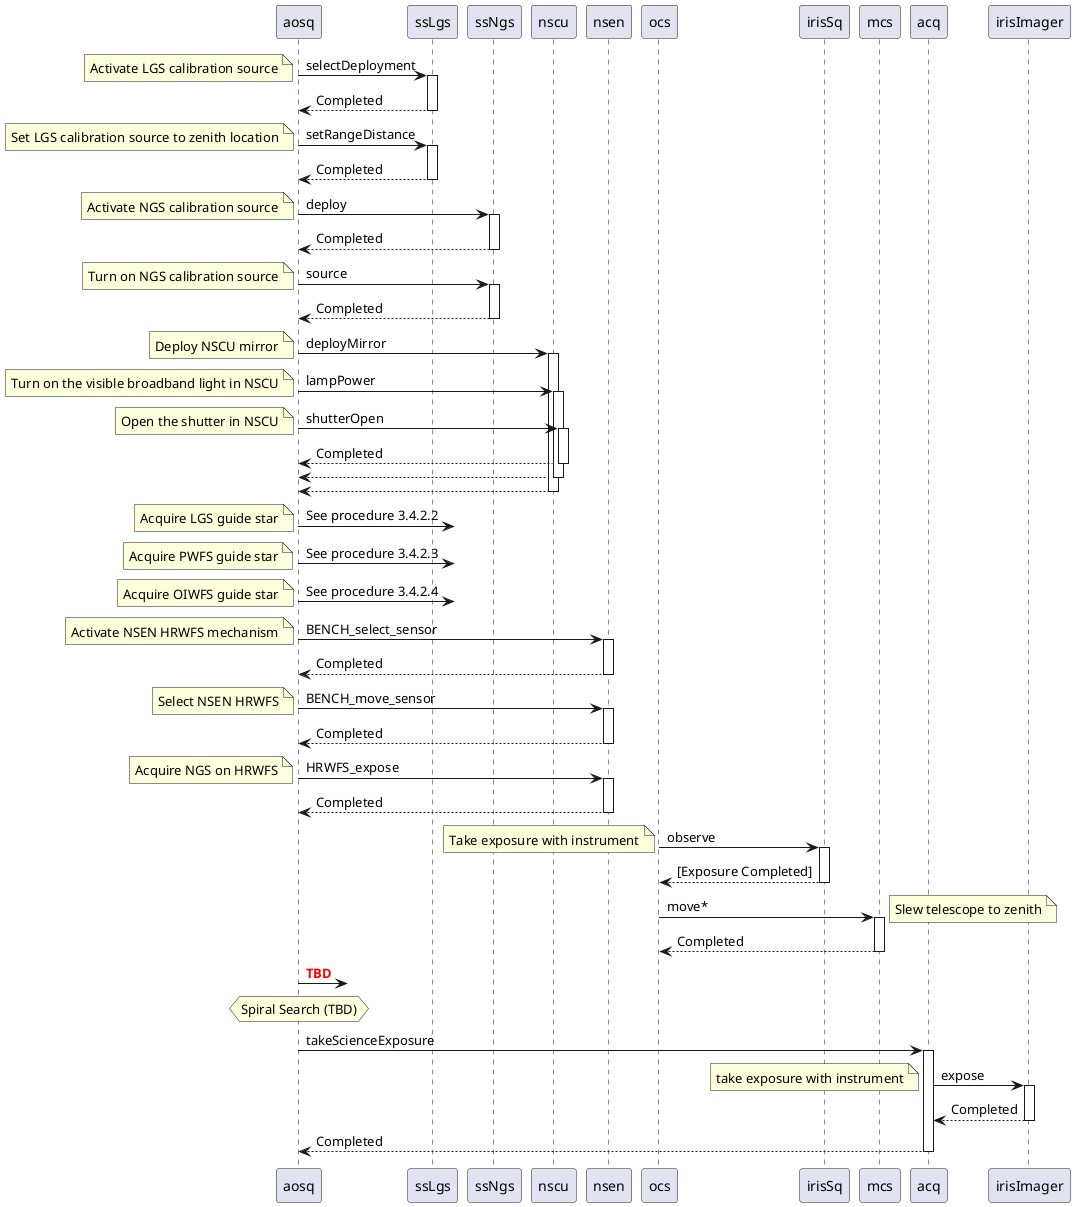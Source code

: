 @startuml

!startsub variables
    !$TBD = "<font color=red><b>TBD"

    !procedure $slew($comment)
        aosq -> acq ++: slewTelescope
        note left: ($comment)
        acq -> mcs ++: move*
        return Completed
        return Completed
    !endprocedure

!endsub

!startsub ActivateLGS
    aosq -> ssLgs ++: selectDeployment
    note left: Activate LGS calibration source
    return Completed
    aosq -> ssLgs ++: setRangeDistance
    note left: Set LGS calibration source to zenith location
    return Completed
!endsub

!startsub ActivateNGS
    aosq -> ssNgs ++: deploy
    note left: Activate NGS calibration source
    return Completed
    aosq -> ssNgs ++: source
    note left: Turn on NGS calibration source
    return Completed
!endsub

!startsub NSCUBB
aosq -> nscu ++: deployMirror
note left: Deploy NSCU mirror
aosq -> nscu ++: lampPower
note left: Turn on the visible broadband light in NSCU
aosq -> nscu ++: shutterOpen
note left: Open the shutter in NSCU
return Completed
& return
& return
!endsub

!startsub AcquireLGS
aosq ->? : See procedure 3.4.2.2
note left: Acquire LGS guide star
!endsub

!startsub AcquirePWFS
aosq ->? : See procedure 3.4.2.3
note left: Acquire PWFS guide star
!endsub

!startsub AcquireOIWFS
aosq ->? : See procedure 3.4.2.4
note left: Acquire OIWFS guide star
!endsub

!startsub AcquireHRWFS
aosq -> nsen ++: BENCH_select_sensor
note left: Activate NSEN HRWFS mechanism
return Completed
aosq -> nsen ++: BENCH_move_sensor
note left: Select NSEN HRWFS
return Completed
aosq -> nsen ++: HRWFS_expose
note left: Acquire NGS on HRWFS
return Completed
!endsub

!startsub InstExposure
ocs -> irisSq ++: observe
note left: Take exposure with instrument
return [Exposure Completed]
!endsub

!startsub SlewToZenith
ocs -> mcs ++: move*
note right: Slew telescope to zenith
return Completed
!endsub

!startsub SpiralSearch
aosq ->?: $TBD
hnote over aosq: Spiral Search (TBD)
!endsub

!startsub ImagerExposure
aosq -> acq ++: takeScienceExposure
acq -> irisImager ++: expose
note left: take exposure with instrument
return Completed
return Completed
!endsub

/'
aosq -> ++:
note left:
return Completed
'/
@enduml